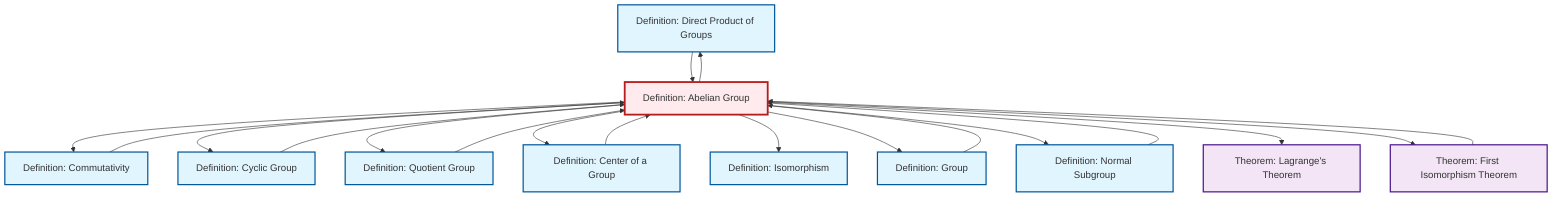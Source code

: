graph TD
    classDef definition fill:#e1f5fe,stroke:#01579b,stroke-width:2px
    classDef theorem fill:#f3e5f5,stroke:#4a148c,stroke-width:2px
    classDef axiom fill:#fff3e0,stroke:#e65100,stroke-width:2px
    classDef example fill:#e8f5e9,stroke:#1b5e20,stroke-width:2px
    classDef current fill:#ffebee,stroke:#b71c1c,stroke-width:3px
    def-direct-product["Definition: Direct Product of Groups"]:::definition
    def-group["Definition: Group"]:::definition
    def-commutativity["Definition: Commutativity"]:::definition
    def-abelian-group["Definition: Abelian Group"]:::definition
    def-normal-subgroup["Definition: Normal Subgroup"]:::definition
    def-isomorphism["Definition: Isomorphism"]:::definition
    thm-lagrange["Theorem: Lagrange's Theorem"]:::theorem
    def-center-of-group["Definition: Center of a Group"]:::definition
    def-quotient-group["Definition: Quotient Group"]:::definition
    def-cyclic-group["Definition: Cyclic Group"]:::definition
    thm-first-isomorphism["Theorem: First Isomorphism Theorem"]:::theorem
    def-abelian-group --> def-direct-product
    def-abelian-group --> def-commutativity
    def-abelian-group --> def-cyclic-group
    def-abelian-group --> def-quotient-group
    thm-first-isomorphism --> def-abelian-group
    def-abelian-group --> def-center-of-group
    def-normal-subgroup --> def-abelian-group
    def-abelian-group --> def-isomorphism
    def-direct-product --> def-abelian-group
    def-quotient-group --> def-abelian-group
    def-abelian-group --> def-group
    def-abelian-group --> def-normal-subgroup
    def-center-of-group --> def-abelian-group
    def-abelian-group --> thm-lagrange
    def-commutativity --> def-abelian-group
    def-group --> def-abelian-group
    def-cyclic-group --> def-abelian-group
    def-abelian-group --> thm-first-isomorphism
    class def-abelian-group current